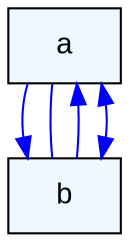 digraph G {
  graph [ label="", bgcolor="white",
    fontname="Arial", rankdir="TB"]
  node [fontname="Arial", shape="box",
    style="filled", fillcolor="AliceBlue"]
  edge [fontname="Arial", color="Blue",
    dir="forward"]
a->b [label=""]
a->b [label="" dir="none"]
a->b [label="" dir="back"]
a->b [label="" dir="both"]
}
